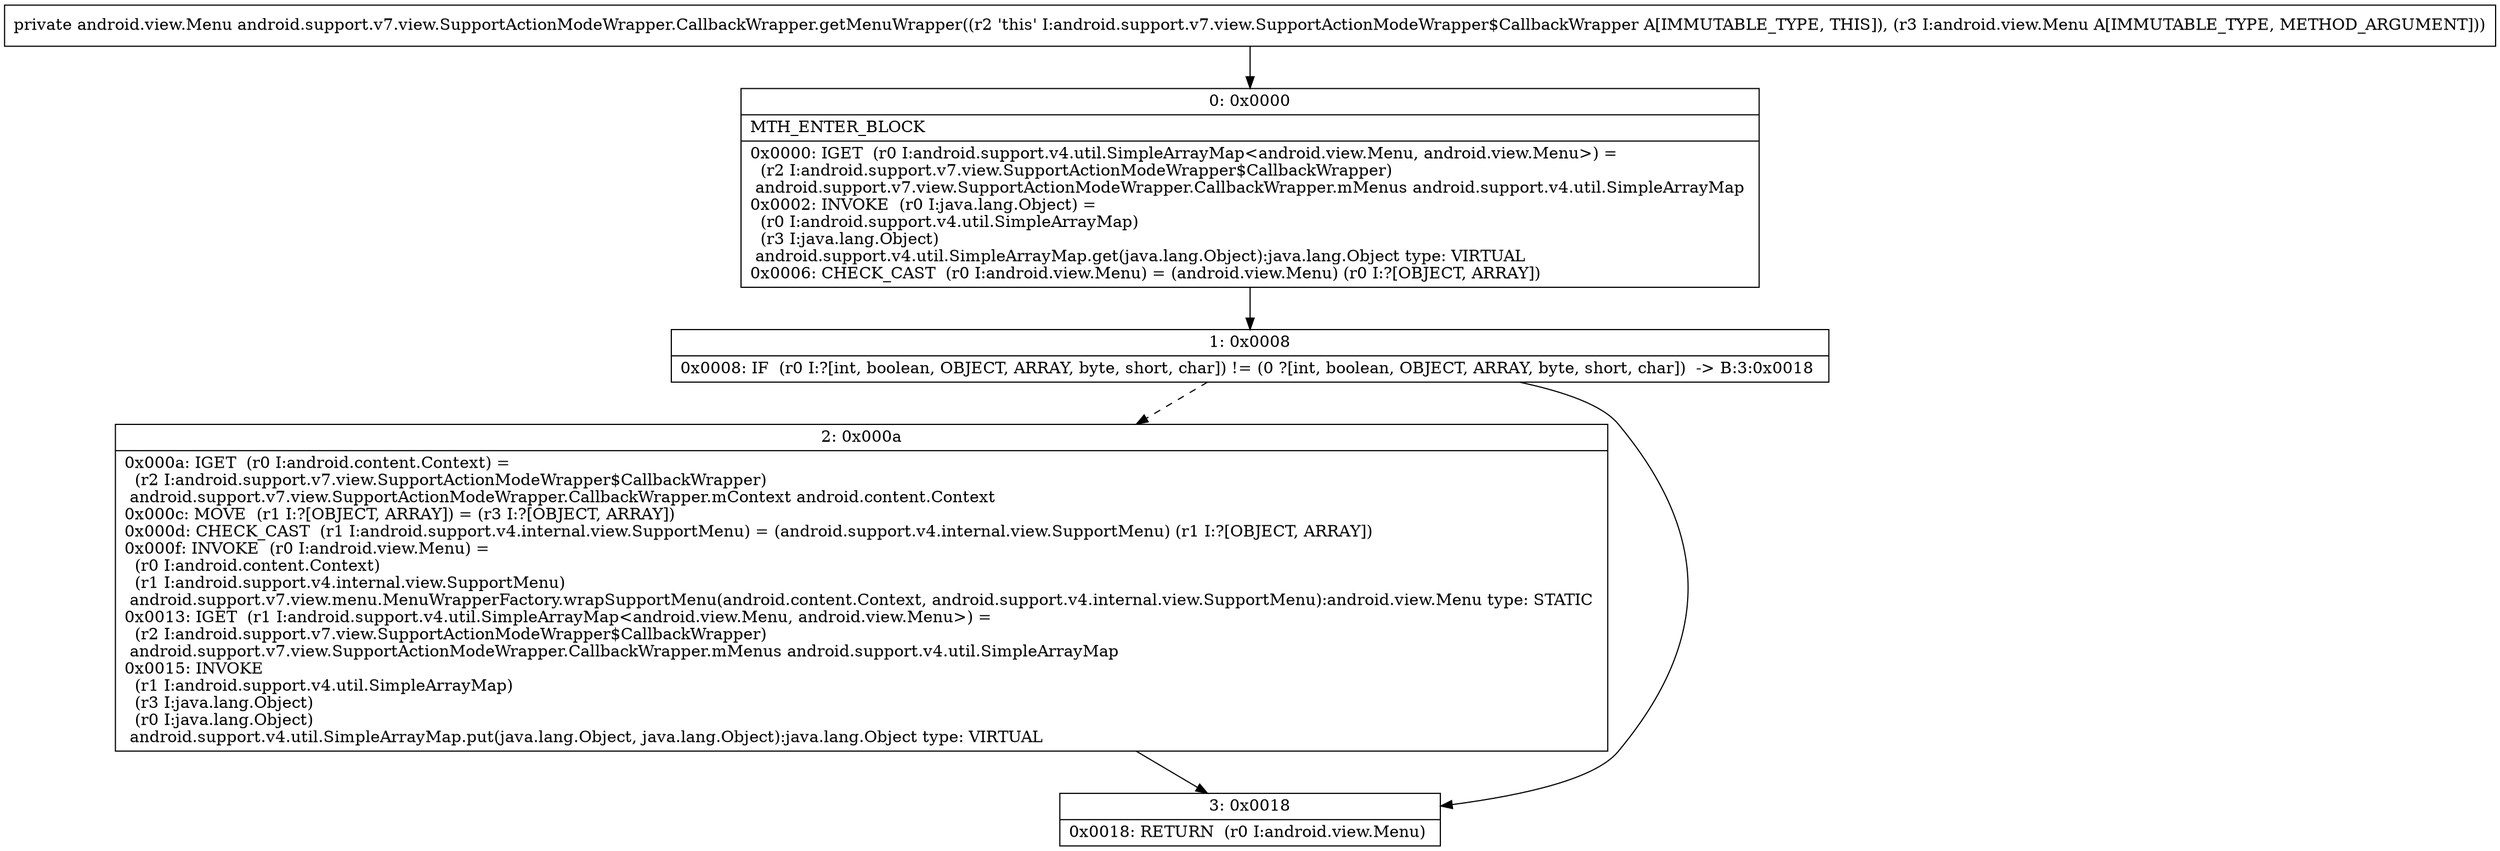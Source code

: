 digraph "CFG forandroid.support.v7.view.SupportActionModeWrapper.CallbackWrapper.getMenuWrapper(Landroid\/view\/Menu;)Landroid\/view\/Menu;" {
Node_0 [shape=record,label="{0\:\ 0x0000|MTH_ENTER_BLOCK\l|0x0000: IGET  (r0 I:android.support.v4.util.SimpleArrayMap\<android.view.Menu, android.view.Menu\>) = \l  (r2 I:android.support.v7.view.SupportActionModeWrapper$CallbackWrapper)\l android.support.v7.view.SupportActionModeWrapper.CallbackWrapper.mMenus android.support.v4.util.SimpleArrayMap \l0x0002: INVOKE  (r0 I:java.lang.Object) = \l  (r0 I:android.support.v4.util.SimpleArrayMap)\l  (r3 I:java.lang.Object)\l android.support.v4.util.SimpleArrayMap.get(java.lang.Object):java.lang.Object type: VIRTUAL \l0x0006: CHECK_CAST  (r0 I:android.view.Menu) = (android.view.Menu) (r0 I:?[OBJECT, ARRAY]) \l}"];
Node_1 [shape=record,label="{1\:\ 0x0008|0x0008: IF  (r0 I:?[int, boolean, OBJECT, ARRAY, byte, short, char]) != (0 ?[int, boolean, OBJECT, ARRAY, byte, short, char])  \-\> B:3:0x0018 \l}"];
Node_2 [shape=record,label="{2\:\ 0x000a|0x000a: IGET  (r0 I:android.content.Context) = \l  (r2 I:android.support.v7.view.SupportActionModeWrapper$CallbackWrapper)\l android.support.v7.view.SupportActionModeWrapper.CallbackWrapper.mContext android.content.Context \l0x000c: MOVE  (r1 I:?[OBJECT, ARRAY]) = (r3 I:?[OBJECT, ARRAY]) \l0x000d: CHECK_CAST  (r1 I:android.support.v4.internal.view.SupportMenu) = (android.support.v4.internal.view.SupportMenu) (r1 I:?[OBJECT, ARRAY]) \l0x000f: INVOKE  (r0 I:android.view.Menu) = \l  (r0 I:android.content.Context)\l  (r1 I:android.support.v4.internal.view.SupportMenu)\l android.support.v7.view.menu.MenuWrapperFactory.wrapSupportMenu(android.content.Context, android.support.v4.internal.view.SupportMenu):android.view.Menu type: STATIC \l0x0013: IGET  (r1 I:android.support.v4.util.SimpleArrayMap\<android.view.Menu, android.view.Menu\>) = \l  (r2 I:android.support.v7.view.SupportActionModeWrapper$CallbackWrapper)\l android.support.v7.view.SupportActionModeWrapper.CallbackWrapper.mMenus android.support.v4.util.SimpleArrayMap \l0x0015: INVOKE  \l  (r1 I:android.support.v4.util.SimpleArrayMap)\l  (r3 I:java.lang.Object)\l  (r0 I:java.lang.Object)\l android.support.v4.util.SimpleArrayMap.put(java.lang.Object, java.lang.Object):java.lang.Object type: VIRTUAL \l}"];
Node_3 [shape=record,label="{3\:\ 0x0018|0x0018: RETURN  (r0 I:android.view.Menu) \l}"];
MethodNode[shape=record,label="{private android.view.Menu android.support.v7.view.SupportActionModeWrapper.CallbackWrapper.getMenuWrapper((r2 'this' I:android.support.v7.view.SupportActionModeWrapper$CallbackWrapper A[IMMUTABLE_TYPE, THIS]), (r3 I:android.view.Menu A[IMMUTABLE_TYPE, METHOD_ARGUMENT])) }"];
MethodNode -> Node_0;
Node_0 -> Node_1;
Node_1 -> Node_2[style=dashed];
Node_1 -> Node_3;
Node_2 -> Node_3;
}

